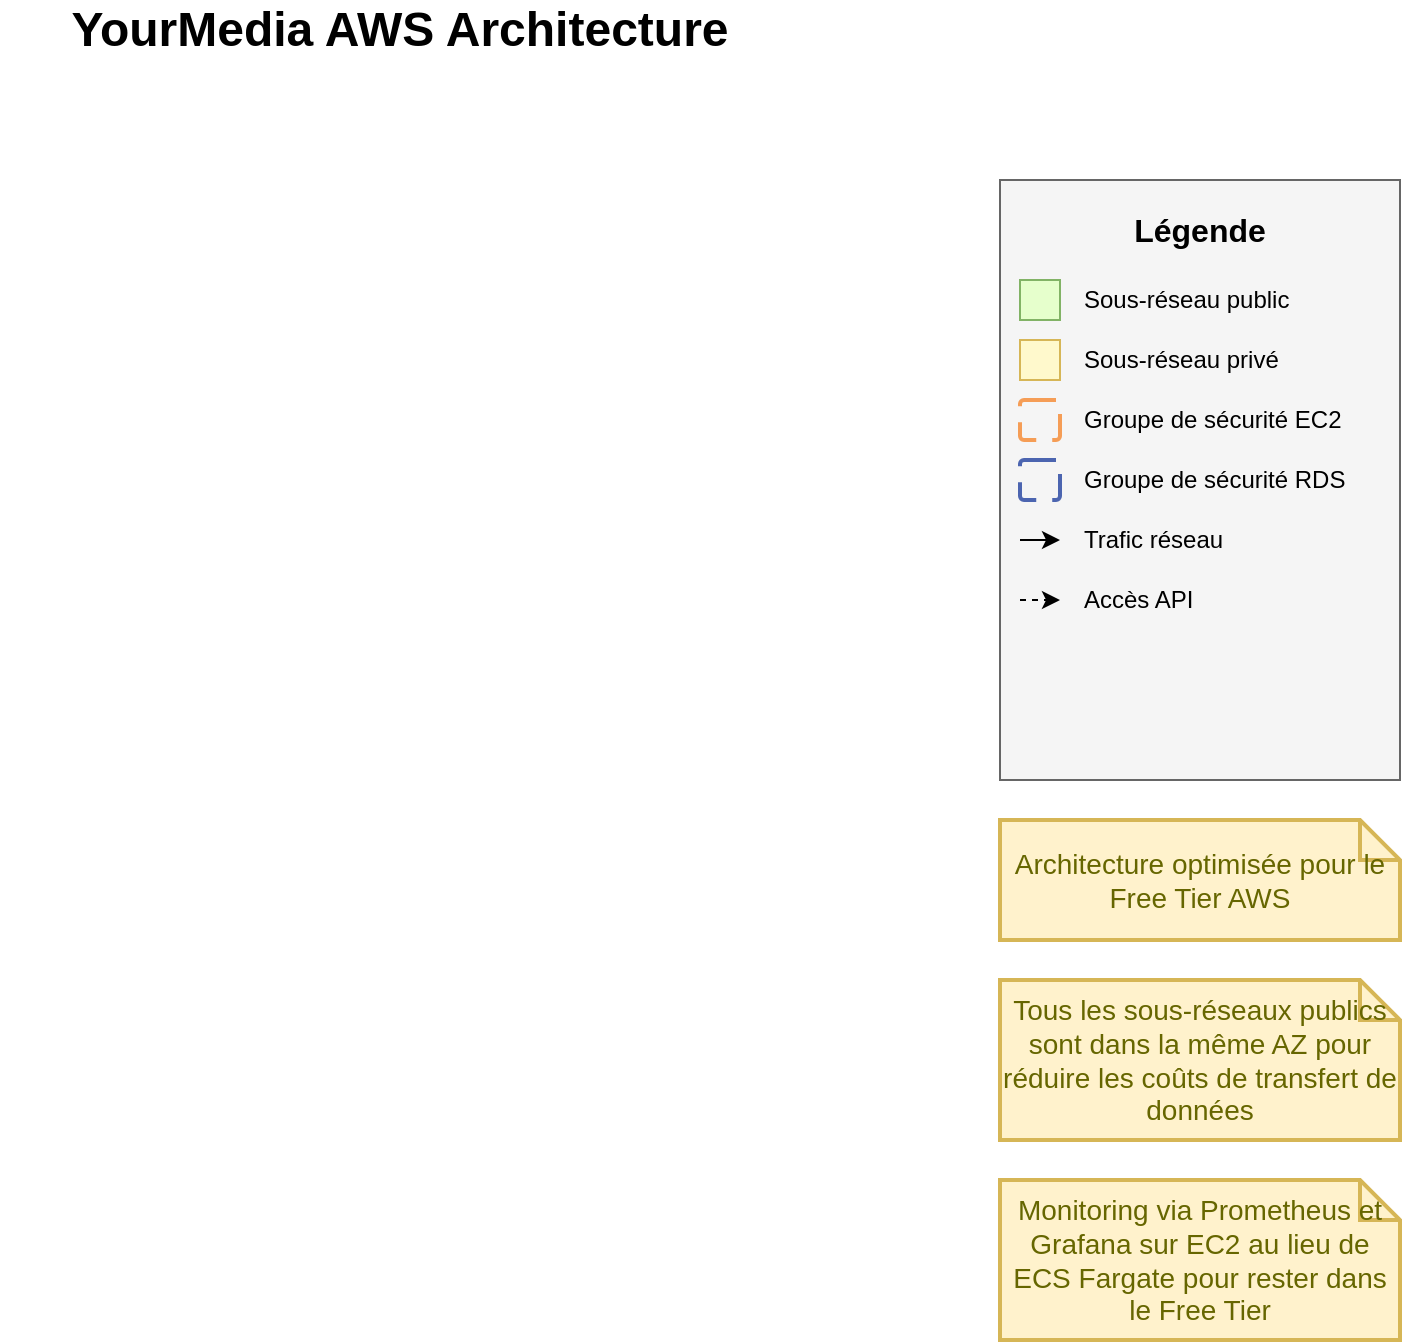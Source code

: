 <mxfile version="21.3.7">
  <diagram id="yourmedia-aws-architecture" name="YourMedia AWS Architecture">
    <mxGraphModel dx="1422" dy="798" grid="1" gridSize="10" guides="1" tooltips="1" connect="1" arrows="1" fold="1" page="1" pageScale="1" pageWidth="1169" pageHeight="827" math="0" shadow="0">
      <root>
        <mxCell id="0" />
        <mxCell id="1" parent="0" />
        
        <!-- Title -->
        <mxCell id="title" value="YourMedia AWS Architecture" style="text;html=1;strokeColor=none;fillColor=none;align=center;verticalAlign=middle;whiteSpace=wrap;rounded=0;fontSize=24;fontStyle=1" vertex="1" parent="1">
          <mxGeometry x="400" y="10" width="400" height="30" as="geometry" />
        </mxCell>
        
        <!-- Legend -->
        <mxCell id="legend-box" value="" style="rounded=0;whiteSpace=wrap;html=1;fillColor=#f5f5f5;strokeColor=#666666;fontColor=#333333;" vertex="1" parent="1">
          <mxGeometry x="900" y="100" width="200" height="300" as="geometry" />
        </mxCell>
        
        <mxCell id="legend-title" value="Légende" style="text;html=1;strokeColor=none;fillColor=none;align=center;verticalAlign=middle;whiteSpace=wrap;rounded=0;fontSize=16;fontStyle=1" vertex="1" parent="1">
          <mxGeometry x="950" y="110" width="100" height="30" as="geometry" />
        </mxCell>
        
        <!-- Subnet Colors -->
        <mxCell id="legend-public-subnet" value="" style="rounded=0;whiteSpace=wrap;html=1;fillColor=#E6FFCC;strokeColor=#82b366;" vertex="1" parent="1">
          <mxGeometry x="910" y="150" width="20" height="20" as="geometry" />
        </mxCell>
        
        <mxCell id="legend-public-subnet-label" value="Sous-réseau public" style="text;html=1;strokeColor=none;fillColor=none;align=left;verticalAlign=middle;whiteSpace=wrap;rounded=0;" vertex="1" parent="1">
          <mxGeometry x="940" y="150" width="150" height="20" as="geometry" />
        </mxCell>
        
        <mxCell id="legend-private-subnet" value="" style="rounded=0;whiteSpace=wrap;html=1;fillColor=#FFF9CC;strokeColor=#d6b656;" vertex="1" parent="1">
          <mxGeometry x="910" y="180" width="20" height="20" as="geometry" />
        </mxCell>
        
        <mxCell id="legend-private-subnet-label" value="Sous-réseau privé" style="text;html=1;strokeColor=none;fillColor=none;align=left;verticalAlign=middle;whiteSpace=wrap;rounded=0;" vertex="1" parent="1">
          <mxGeometry x="940" y="180" width="150" height="20" as="geometry" />
        </mxCell>
        
        <!-- Security Group Types -->
        <mxCell id="legend-ec2-sg" value="" style="rounded=1;arcSize=10;dashed=1;strokeColor=#F59D56;fillColor=none;gradientColor=none;dashPattern=8 4;strokeWidth=2;" vertex="1" parent="1">
          <mxGeometry x="910" y="210" width="20" height="20" as="geometry" />
        </mxCell>
        
        <mxCell id="legend-ec2-sg-label" value="Groupe de sécurité EC2" style="text;html=1;strokeColor=none;fillColor=none;align=left;verticalAlign=middle;whiteSpace=wrap;rounded=0;" vertex="1" parent="1">
          <mxGeometry x="940" y="210" width="150" height="20" as="geometry" />
        </mxCell>
        
        <mxCell id="legend-rds-sg" value="" style="rounded=1;arcSize=10;dashed=1;strokeColor=#4C65B0;fillColor=none;gradientColor=none;dashPattern=8 4;strokeWidth=2;" vertex="1" parent="1">
          <mxGeometry x="910" y="240" width="20" height="20" as="geometry" />
        </mxCell>
        
        <mxCell id="legend-rds-sg-label" value="Groupe de sécurité RDS" style="text;html=1;strokeColor=none;fillColor=none;align=left;verticalAlign=middle;whiteSpace=wrap;rounded=0;" vertex="1" parent="1">
          <mxGeometry x="940" y="240" width="150" height="20" as="geometry" />
        </mxCell>
        
        <!-- Connection Types -->
        <mxCell id="legend-conn-1" value="" style="endArrow=classic;html=1;rounded=0;" edge="1" parent="1">
          <mxGeometry width="50" height="50" relative="1" as="geometry">
            <mxPoint x="910" y="280" as="sourcePoint" />
            <mxPoint x="930" y="280" as="targetPoint" />
          </mxGeometry>
        </mxCell>
        
        <mxCell id="legend-conn-1-label" value="Trafic réseau" style="text;html=1;strokeColor=none;fillColor=none;align=left;verticalAlign=middle;whiteSpace=wrap;rounded=0;" vertex="1" parent="1">
          <mxGeometry x="940" y="270" width="150" height="20" as="geometry" />
        </mxCell>
        
        <mxCell id="legend-conn-2" value="" style="endArrow=classic;html=1;rounded=0;dashed=1;" edge="1" parent="1">
          <mxGeometry width="50" height="50" relative="1" as="geometry">
            <mxPoint x="910" y="310" as="sourcePoint" />
            <mxPoint x="930" y="310" as="targetPoint" />
          </mxGeometry>
        </mxCell>
        
        <mxCell id="legend-conn-2-label" value="Accès API" style="text;html=1;strokeColor=none;fillColor=none;align=left;verticalAlign=middle;whiteSpace=wrap;rounded=0;" vertex="1" parent="1">
          <mxGeometry x="940" y="300" width="150" height="20" as="geometry" />
        </mxCell>
        
        <!-- Annotations -->
        <mxCell id="annotation-1" value="Architecture optimisée pour le Free Tier AWS" style="shape=note;strokeWidth=2;fontSize=14;size=20;whiteSpace=wrap;html=1;fillColor=#fff2cc;strokeColor=#d6b656;fontColor=#666600;" vertex="1" parent="1">
          <mxGeometry x="900" y="420" width="200" height="60" as="geometry" />
        </mxCell>
        
        <mxCell id="annotation-2" value="Tous les sous-réseaux publics sont dans la même AZ pour réduire les coûts de transfert de données" style="shape=note;strokeWidth=2;fontSize=14;size=20;whiteSpace=wrap;html=1;fillColor=#fff2cc;strokeColor=#d6b656;fontColor=#666600;" vertex="1" parent="1">
          <mxGeometry x="900" y="500" width="200" height="80" as="geometry" />
        </mxCell>
        
        <mxCell id="annotation-3" value="Monitoring via Prometheus et Grafana sur EC2 au lieu de ECS Fargate pour rester dans le Free Tier" style="shape=note;strokeWidth=2;fontSize=14;size=20;whiteSpace=wrap;html=1;fillColor=#fff2cc;strokeColor=#d6b656;fontColor=#666600;" vertex="1" parent="1">
          <mxGeometry x="900" y="600" width="200" height="80" as="geometry" />
        </mxCell>
      </root>
    </mxGraphModel>
  </diagram>
</mxfile>
